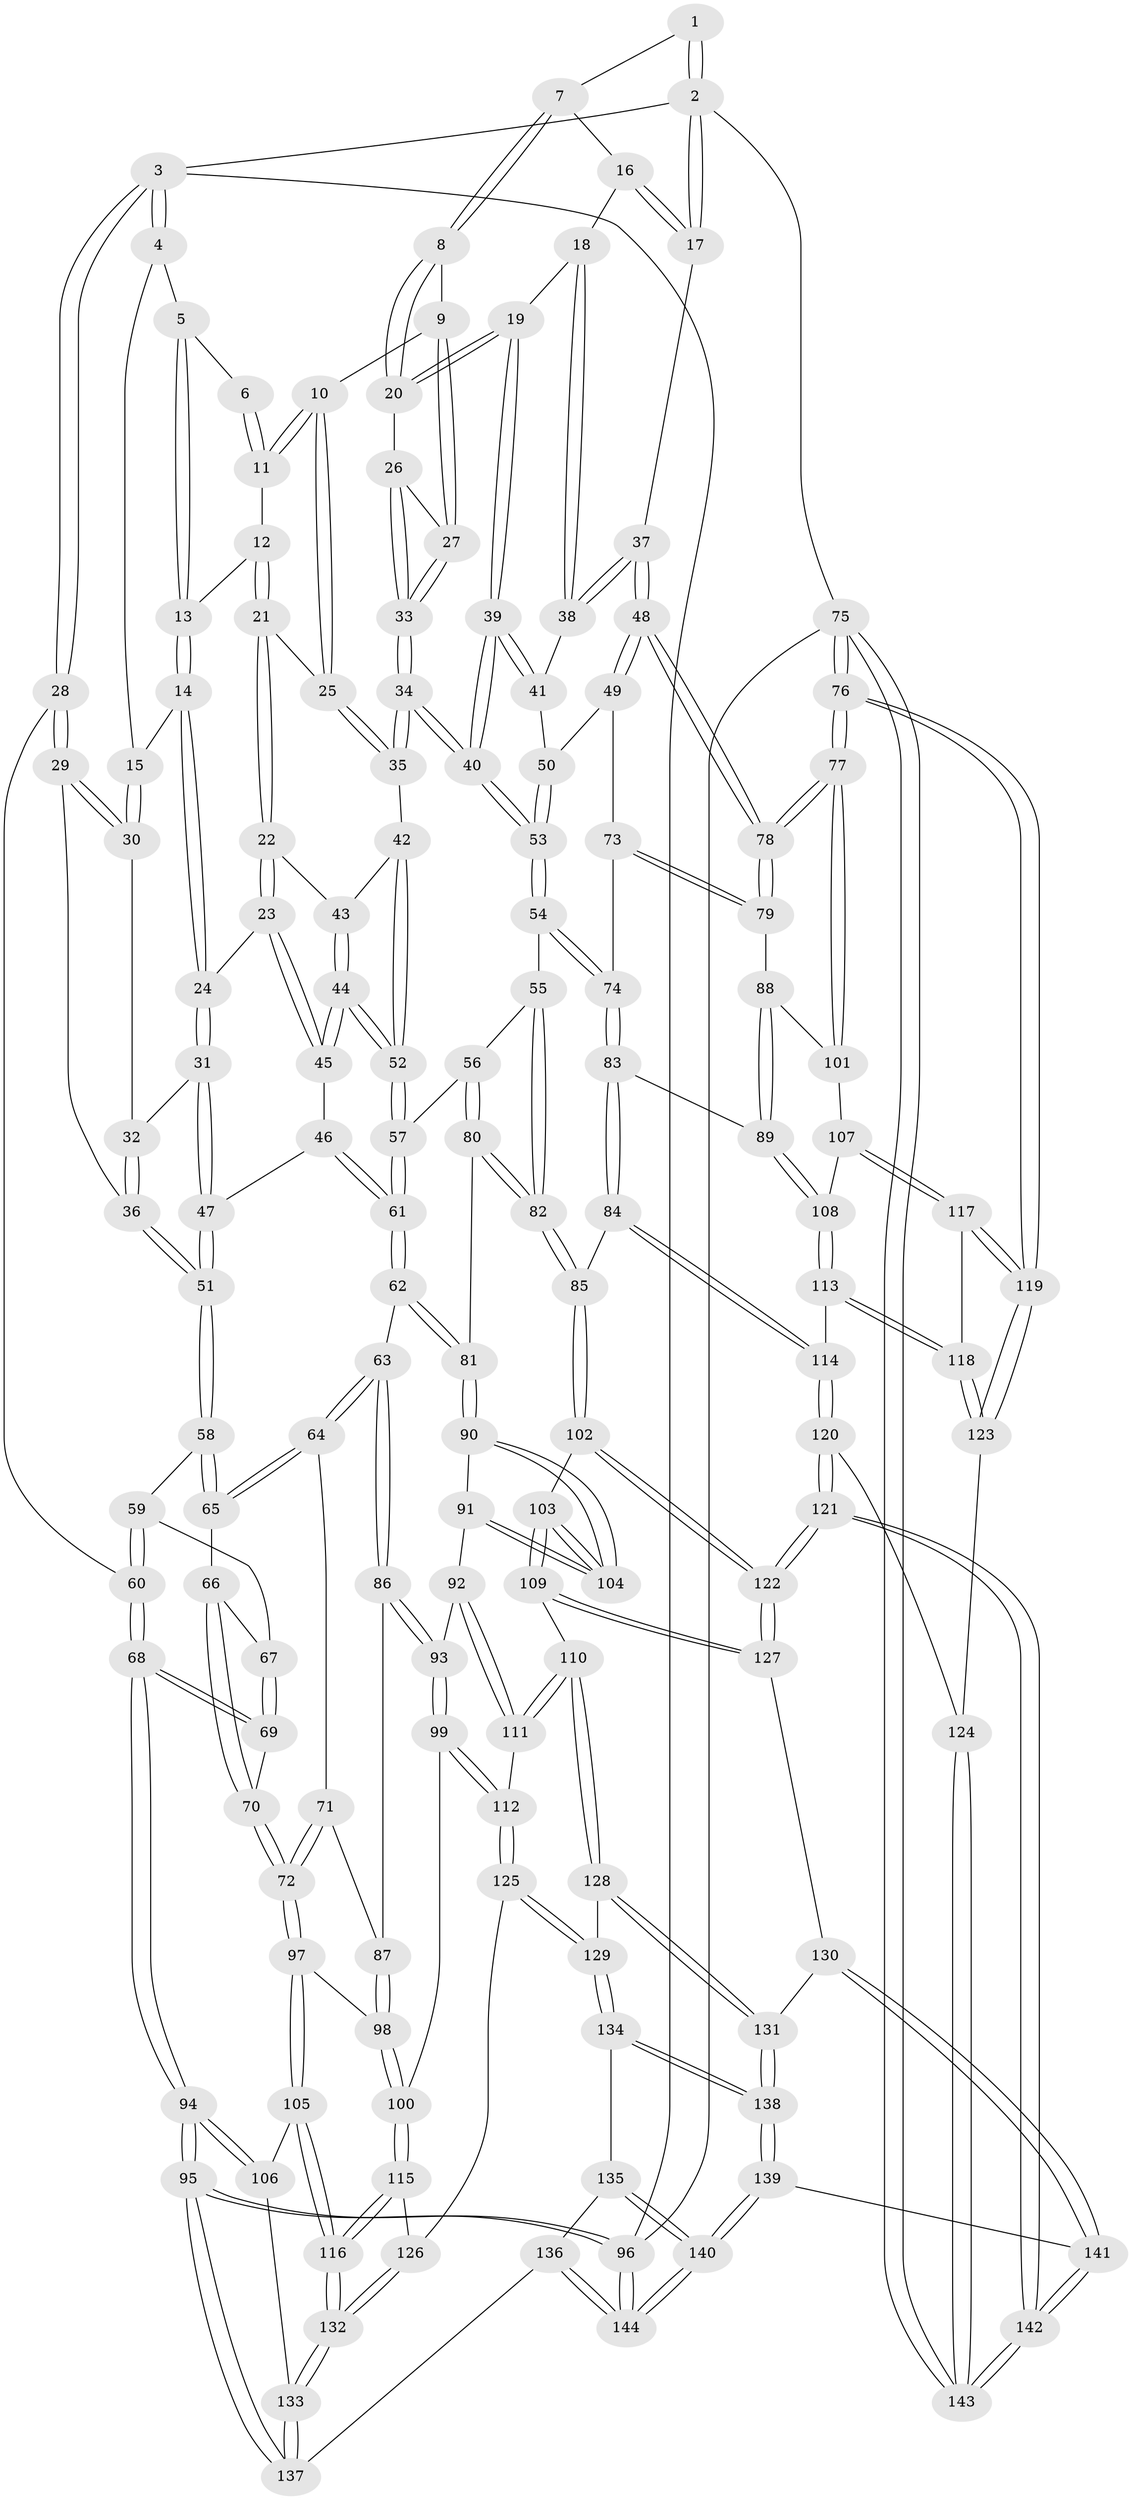 // Generated by graph-tools (version 1.1) at 2025/38/03/09/25 02:38:31]
// undirected, 144 vertices, 357 edges
graph export_dot {
graph [start="1"]
  node [color=gray90,style=filled];
  1 [pos="+0.6688177054662646+0"];
  2 [pos="+1+0"];
  3 [pos="+0+0"];
  4 [pos="+0.24755373849481646+0"];
  5 [pos="+0.2717624518168629+0"];
  6 [pos="+0.5818958056039735+0"];
  7 [pos="+0.6758174017631792+0"];
  8 [pos="+0.6495492232247626+0.004906223498910627"];
  9 [pos="+0.5873726288153136+0.08937244776840945"];
  10 [pos="+0.5655811029830518+0.10180354474119137"];
  11 [pos="+0.49016960786598074+0.044626716733497565"];
  12 [pos="+0.3954822249851588+0.07217608884921817"];
  13 [pos="+0.3911849029971029+0.06764226063752872"];
  14 [pos="+0.2721499579099694+0.11775576236300594"];
  15 [pos="+0.2249876038553574+0.09909830782237392"];
  16 [pos="+0.8064308053298416+0.05066646719908573"];
  17 [pos="+1+0"];
  18 [pos="+0.7925212085799608+0.134274064644151"];
  19 [pos="+0.7437653372935047+0.14895361648870512"];
  20 [pos="+0.7344977852961947+0.14324707867199188"];
  21 [pos="+0.4212915192744104+0.1712076424455873"];
  22 [pos="+0.41960370185698315+0.17479806053887906"];
  23 [pos="+0.4089440381865525+0.18718562129777774"];
  24 [pos="+0.3143818760804494+0.20175798369389528"];
  25 [pos="+0.5372474193564539+0.1516165958372922"];
  26 [pos="+0.7207391044069289+0.14566364972527543"];
  27 [pos="+0.6416360048718892+0.14817963550122876"];
  28 [pos="+0+0.00801453399166349"];
  29 [pos="+0+0.11120169469388469"];
  30 [pos="+0.19721121719068946+0.1232016231756091"];
  31 [pos="+0.28127561006253665+0.23396934013206394"];
  32 [pos="+0.19965947165828693+0.14290882285166343"];
  33 [pos="+0.6279178003289977+0.20851301225346486"];
  34 [pos="+0.6079177132925411+0.25294116324677907"];
  35 [pos="+0.5929893758539676+0.2476211777310352"];
  36 [pos="+0.16654589460480768+0.26963503384879706"];
  37 [pos="+1+0.006170179692179134"];
  38 [pos="+0.8876030700147534+0.18000783895569175"];
  39 [pos="+0.716013919001796+0.28145548143012156"];
  40 [pos="+0.690261141192525+0.3241341421447062"];
  41 [pos="+0.8696466366955419+0.22209266591896476"];
  42 [pos="+0.5717811616803488+0.25691964947099727"];
  43 [pos="+0.4978486228834666+0.24911742890364702"];
  44 [pos="+0.46160653947476304+0.3307230657716538"];
  45 [pos="+0.4084004406744716+0.24287126783770493"];
  46 [pos="+0.33212623904549304+0.32771305571451137"];
  47 [pos="+0.2558061641648332+0.28574406955031956"];
  48 [pos="+1+0.34564218299482563"];
  49 [pos="+0.9566687750977184+0.38167542435958357"];
  50 [pos="+0.8740516704410735+0.3123060085697379"];
  51 [pos="+0.1894055591498634+0.30957129681101153"];
  52 [pos="+0.47110533798224224+0.36313422518185184"];
  53 [pos="+0.6972828015900023+0.3634234573474678"];
  54 [pos="+0.6929784175401641+0.39029314234404894"];
  55 [pos="+0.6828178321048913+0.3974688453897664"];
  56 [pos="+0.5881439638142404+0.4305488467630061"];
  57 [pos="+0.4664219381961029+0.4091426479191099"];
  58 [pos="+0.18901083431998164+0.3104498099501781"];
  59 [pos="+0.1011735988548715+0.3366801276204101"];
  60 [pos="+0+0.30406387364762294"];
  61 [pos="+0.40023113644875086+0.4484956758764351"];
  62 [pos="+0.39831633094765856+0.45163599647043806"];
  63 [pos="+0.38433473039544186+0.46284189590433955"];
  64 [pos="+0.2728471752204346+0.46275863507767057"];
  65 [pos="+0.1991600678059195+0.39237552415440663"];
  66 [pos="+0.16848048377191135+0.4184666560361369"];
  67 [pos="+0.08796228328131724+0.4083061678179422"];
  68 [pos="+0+0.49599914092036806"];
  69 [pos="+0+0.5122104678541969"];
  70 [pos="+0.08629517980714631+0.5454566347526012"];
  71 [pos="+0.2549816332200479+0.4860882112859484"];
  72 [pos="+0.09932119479182745+0.5559361820313171"];
  73 [pos="+0.8873461656078179+0.4467400804200835"];
  74 [pos="+0.7994934067817071+0.47518337870941574"];
  75 [pos="+1+1"];
  76 [pos="+1+0.91910048833814"];
  77 [pos="+1+0.6605282429714303"];
  78 [pos="+1+0.514758191124937"];
  79 [pos="+0.952571121723501+0.5535513476877966"];
  80 [pos="+0.5669641408712068+0.5790778312116703"];
  81 [pos="+0.5186915731518337+0.5875278557476208"];
  82 [pos="+0.6571796808075135+0.6429434661860588"];
  83 [pos="+0.8056541745679563+0.6029705422567995"];
  84 [pos="+0.6921709355771232+0.6542593294337223"];
  85 [pos="+0.668333364085612+0.6596185847697552"];
  86 [pos="+0.368626372003688+0.553053785186065"];
  87 [pos="+0.24452978392085978+0.5889999141306765"];
  88 [pos="+0.920382540037693+0.5885075644564489"];
  89 [pos="+0.824367257494463+0.6141605132020131"];
  90 [pos="+0.5117474760491175+0.5968926624336472"];
  91 [pos="+0.46433968613375104+0.6311440195527607"];
  92 [pos="+0.46118047045549254+0.632645982766697"];
  93 [pos="+0.37647376354643736+0.6200238876899653"];
  94 [pos="+0+0.7870465802547243"];
  95 [pos="+0+1"];
  96 [pos="+0+1"];
  97 [pos="+0.1510283229950275+0.6381392894247613"];
  98 [pos="+0.20299024515844966+0.6517787103865659"];
  99 [pos="+0.3303319426127007+0.7016819566485452"];
  100 [pos="+0.233402831864957+0.6791279334387457"];
  101 [pos="+0.9646461498524108+0.6428060123764021"];
  102 [pos="+0.6505410069212626+0.6981974113380561"];
  103 [pos="+0.5467824168163375+0.7267975457360119"];
  104 [pos="+0.5367990727643941+0.7037569411767569"];
  105 [pos="+0.10058067323856602+0.7025515762791307"];
  106 [pos="+0+0.7649838365898664"];
  107 [pos="+0.9174033066897163+0.7120205770838698"];
  108 [pos="+0.829313010384381+0.6244059470047245"];
  109 [pos="+0.5259618984498613+0.7425025599855627"];
  110 [pos="+0.485359887473079+0.7620537794858591"];
  111 [pos="+0.4704538069345479+0.7531415933117168"];
  112 [pos="+0.34645217656629457+0.7308001925811992"];
  113 [pos="+0.8185400554957573+0.7402751268606712"];
  114 [pos="+0.7929359663090717+0.7543591733704046"];
  115 [pos="+0.203691418584937+0.7777386283031161"];
  116 [pos="+0.16974161705493815+0.8245546466493423"];
  117 [pos="+0.9256289602935908+0.7347685866844269"];
  118 [pos="+0.8628058650781865+0.7649716492277668"];
  119 [pos="+1+0.8497353438355879"];
  120 [pos="+0.7341106209849252+0.8819219680050814"];
  121 [pos="+0.7234612548387956+0.885581483459251"];
  122 [pos="+0.6932221374728712+0.8655679915790272"];
  123 [pos="+0.834344680544134+0.8689005326602155"];
  124 [pos="+0.8178549162534471+0.877476211404499"];
  125 [pos="+0.3279391240436022+0.8190938990608807"];
  126 [pos="+0.3194929345605421+0.8193675397187214"];
  127 [pos="+0.6281584454946394+0.8754097940634223"];
  128 [pos="+0.4855991596614296+0.8383891683718946"];
  129 [pos="+0.33684143929297966+0.8447497038257251"];
  130 [pos="+0.5783584397007585+0.8913031402857287"];
  131 [pos="+0.49341079022191614+0.8569675424587119"];
  132 [pos="+0.16143632481357678+0.8601068805729505"];
  133 [pos="+0.15772459646586873+0.8664662558471192"];
  134 [pos="+0.3355209238719061+0.8731391098902218"];
  135 [pos="+0.281629626188298+0.9089721763277976"];
  136 [pos="+0.1718024241995383+0.9057309946499205"];
  137 [pos="+0.15773165947197357+0.882977062877258"];
  138 [pos="+0.41307309184995833+0.9752624928833853"];
  139 [pos="+0.42729358269259393+1"];
  140 [pos="+0.3014730517480552+1"];
  141 [pos="+0.4802484457177153+1"];
  142 [pos="+0.7129358894935268+1"];
  143 [pos="+1+1"];
  144 [pos="+0.2015968859649672+1"];
  1 -- 2;
  1 -- 2;
  1 -- 7;
  2 -- 3;
  2 -- 17;
  2 -- 17;
  2 -- 75;
  3 -- 4;
  3 -- 4;
  3 -- 28;
  3 -- 28;
  3 -- 96;
  4 -- 5;
  4 -- 15;
  5 -- 6;
  5 -- 13;
  5 -- 13;
  6 -- 11;
  6 -- 11;
  7 -- 8;
  7 -- 8;
  7 -- 16;
  8 -- 9;
  8 -- 20;
  8 -- 20;
  9 -- 10;
  9 -- 27;
  9 -- 27;
  10 -- 11;
  10 -- 11;
  10 -- 25;
  10 -- 25;
  11 -- 12;
  12 -- 13;
  12 -- 21;
  12 -- 21;
  13 -- 14;
  13 -- 14;
  14 -- 15;
  14 -- 24;
  14 -- 24;
  15 -- 30;
  15 -- 30;
  16 -- 17;
  16 -- 17;
  16 -- 18;
  17 -- 37;
  18 -- 19;
  18 -- 38;
  18 -- 38;
  19 -- 20;
  19 -- 20;
  19 -- 39;
  19 -- 39;
  20 -- 26;
  21 -- 22;
  21 -- 22;
  21 -- 25;
  22 -- 23;
  22 -- 23;
  22 -- 43;
  23 -- 24;
  23 -- 45;
  23 -- 45;
  24 -- 31;
  24 -- 31;
  25 -- 35;
  25 -- 35;
  26 -- 27;
  26 -- 33;
  26 -- 33;
  27 -- 33;
  27 -- 33;
  28 -- 29;
  28 -- 29;
  28 -- 60;
  29 -- 30;
  29 -- 30;
  29 -- 36;
  30 -- 32;
  31 -- 32;
  31 -- 47;
  31 -- 47;
  32 -- 36;
  32 -- 36;
  33 -- 34;
  33 -- 34;
  34 -- 35;
  34 -- 35;
  34 -- 40;
  34 -- 40;
  35 -- 42;
  36 -- 51;
  36 -- 51;
  37 -- 38;
  37 -- 38;
  37 -- 48;
  37 -- 48;
  38 -- 41;
  39 -- 40;
  39 -- 40;
  39 -- 41;
  39 -- 41;
  40 -- 53;
  40 -- 53;
  41 -- 50;
  42 -- 43;
  42 -- 52;
  42 -- 52;
  43 -- 44;
  43 -- 44;
  44 -- 45;
  44 -- 45;
  44 -- 52;
  44 -- 52;
  45 -- 46;
  46 -- 47;
  46 -- 61;
  46 -- 61;
  47 -- 51;
  47 -- 51;
  48 -- 49;
  48 -- 49;
  48 -- 78;
  48 -- 78;
  49 -- 50;
  49 -- 73;
  50 -- 53;
  50 -- 53;
  51 -- 58;
  51 -- 58;
  52 -- 57;
  52 -- 57;
  53 -- 54;
  53 -- 54;
  54 -- 55;
  54 -- 74;
  54 -- 74;
  55 -- 56;
  55 -- 82;
  55 -- 82;
  56 -- 57;
  56 -- 80;
  56 -- 80;
  57 -- 61;
  57 -- 61;
  58 -- 59;
  58 -- 65;
  58 -- 65;
  59 -- 60;
  59 -- 60;
  59 -- 67;
  60 -- 68;
  60 -- 68;
  61 -- 62;
  61 -- 62;
  62 -- 63;
  62 -- 81;
  62 -- 81;
  63 -- 64;
  63 -- 64;
  63 -- 86;
  63 -- 86;
  64 -- 65;
  64 -- 65;
  64 -- 71;
  65 -- 66;
  66 -- 67;
  66 -- 70;
  66 -- 70;
  67 -- 69;
  67 -- 69;
  68 -- 69;
  68 -- 69;
  68 -- 94;
  68 -- 94;
  69 -- 70;
  70 -- 72;
  70 -- 72;
  71 -- 72;
  71 -- 72;
  71 -- 87;
  72 -- 97;
  72 -- 97;
  73 -- 74;
  73 -- 79;
  73 -- 79;
  74 -- 83;
  74 -- 83;
  75 -- 76;
  75 -- 76;
  75 -- 143;
  75 -- 143;
  75 -- 96;
  76 -- 77;
  76 -- 77;
  76 -- 119;
  76 -- 119;
  77 -- 78;
  77 -- 78;
  77 -- 101;
  77 -- 101;
  78 -- 79;
  78 -- 79;
  79 -- 88;
  80 -- 81;
  80 -- 82;
  80 -- 82;
  81 -- 90;
  81 -- 90;
  82 -- 85;
  82 -- 85;
  83 -- 84;
  83 -- 84;
  83 -- 89;
  84 -- 85;
  84 -- 114;
  84 -- 114;
  85 -- 102;
  85 -- 102;
  86 -- 87;
  86 -- 93;
  86 -- 93;
  87 -- 98;
  87 -- 98;
  88 -- 89;
  88 -- 89;
  88 -- 101;
  89 -- 108;
  89 -- 108;
  90 -- 91;
  90 -- 104;
  90 -- 104;
  91 -- 92;
  91 -- 104;
  91 -- 104;
  92 -- 93;
  92 -- 111;
  92 -- 111;
  93 -- 99;
  93 -- 99;
  94 -- 95;
  94 -- 95;
  94 -- 106;
  94 -- 106;
  95 -- 96;
  95 -- 96;
  95 -- 137;
  95 -- 137;
  96 -- 144;
  96 -- 144;
  97 -- 98;
  97 -- 105;
  97 -- 105;
  98 -- 100;
  98 -- 100;
  99 -- 100;
  99 -- 112;
  99 -- 112;
  100 -- 115;
  100 -- 115;
  101 -- 107;
  102 -- 103;
  102 -- 122;
  102 -- 122;
  103 -- 104;
  103 -- 104;
  103 -- 109;
  103 -- 109;
  105 -- 106;
  105 -- 116;
  105 -- 116;
  106 -- 133;
  107 -- 108;
  107 -- 117;
  107 -- 117;
  108 -- 113;
  108 -- 113;
  109 -- 110;
  109 -- 127;
  109 -- 127;
  110 -- 111;
  110 -- 111;
  110 -- 128;
  110 -- 128;
  111 -- 112;
  112 -- 125;
  112 -- 125;
  113 -- 114;
  113 -- 118;
  113 -- 118;
  114 -- 120;
  114 -- 120;
  115 -- 116;
  115 -- 116;
  115 -- 126;
  116 -- 132;
  116 -- 132;
  117 -- 118;
  117 -- 119;
  117 -- 119;
  118 -- 123;
  118 -- 123;
  119 -- 123;
  119 -- 123;
  120 -- 121;
  120 -- 121;
  120 -- 124;
  121 -- 122;
  121 -- 122;
  121 -- 142;
  121 -- 142;
  122 -- 127;
  122 -- 127;
  123 -- 124;
  124 -- 143;
  124 -- 143;
  125 -- 126;
  125 -- 129;
  125 -- 129;
  126 -- 132;
  126 -- 132;
  127 -- 130;
  128 -- 129;
  128 -- 131;
  128 -- 131;
  129 -- 134;
  129 -- 134;
  130 -- 131;
  130 -- 141;
  130 -- 141;
  131 -- 138;
  131 -- 138;
  132 -- 133;
  132 -- 133;
  133 -- 137;
  133 -- 137;
  134 -- 135;
  134 -- 138;
  134 -- 138;
  135 -- 136;
  135 -- 140;
  135 -- 140;
  136 -- 137;
  136 -- 144;
  136 -- 144;
  138 -- 139;
  138 -- 139;
  139 -- 140;
  139 -- 140;
  139 -- 141;
  140 -- 144;
  140 -- 144;
  141 -- 142;
  141 -- 142;
  142 -- 143;
  142 -- 143;
}
